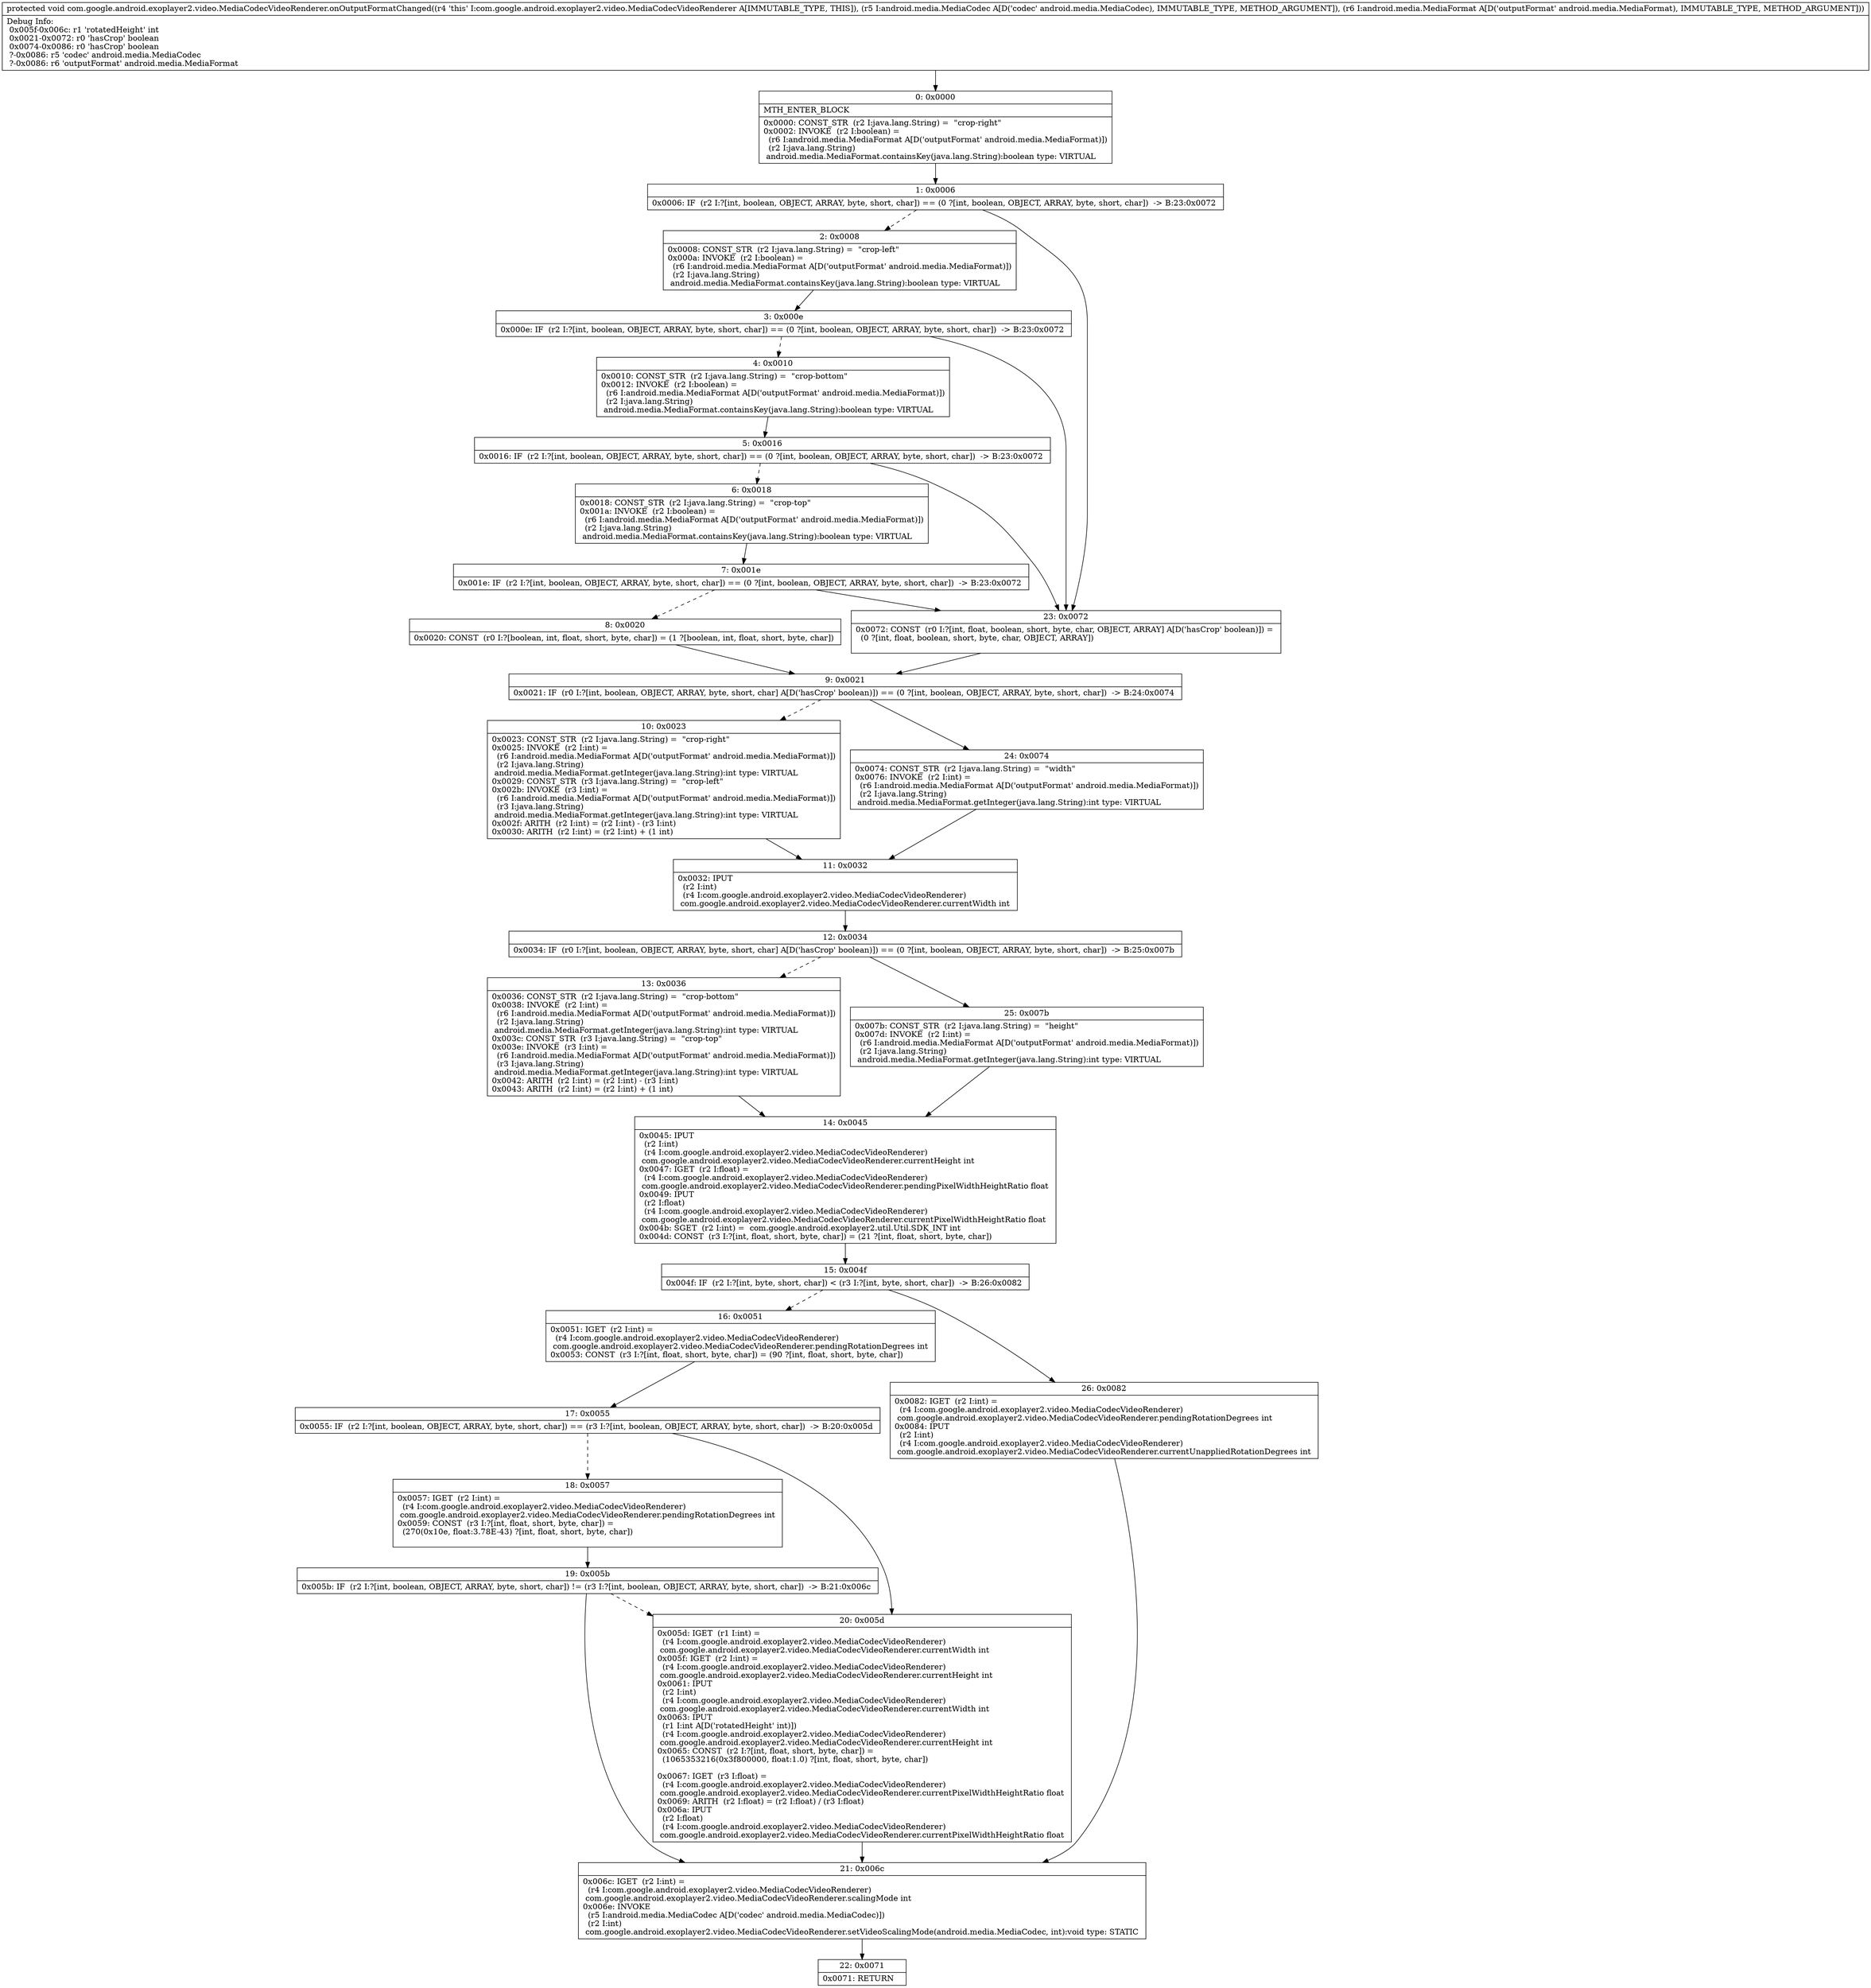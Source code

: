 digraph "CFG forcom.google.android.exoplayer2.video.MediaCodecVideoRenderer.onOutputFormatChanged(Landroid\/media\/MediaCodec;Landroid\/media\/MediaFormat;)V" {
Node_0 [shape=record,label="{0\:\ 0x0000|MTH_ENTER_BLOCK\l|0x0000: CONST_STR  (r2 I:java.lang.String) =  \"crop\-right\" \l0x0002: INVOKE  (r2 I:boolean) = \l  (r6 I:android.media.MediaFormat A[D('outputFormat' android.media.MediaFormat)])\l  (r2 I:java.lang.String)\l android.media.MediaFormat.containsKey(java.lang.String):boolean type: VIRTUAL \l}"];
Node_1 [shape=record,label="{1\:\ 0x0006|0x0006: IF  (r2 I:?[int, boolean, OBJECT, ARRAY, byte, short, char]) == (0 ?[int, boolean, OBJECT, ARRAY, byte, short, char])  \-\> B:23:0x0072 \l}"];
Node_2 [shape=record,label="{2\:\ 0x0008|0x0008: CONST_STR  (r2 I:java.lang.String) =  \"crop\-left\" \l0x000a: INVOKE  (r2 I:boolean) = \l  (r6 I:android.media.MediaFormat A[D('outputFormat' android.media.MediaFormat)])\l  (r2 I:java.lang.String)\l android.media.MediaFormat.containsKey(java.lang.String):boolean type: VIRTUAL \l}"];
Node_3 [shape=record,label="{3\:\ 0x000e|0x000e: IF  (r2 I:?[int, boolean, OBJECT, ARRAY, byte, short, char]) == (0 ?[int, boolean, OBJECT, ARRAY, byte, short, char])  \-\> B:23:0x0072 \l}"];
Node_4 [shape=record,label="{4\:\ 0x0010|0x0010: CONST_STR  (r2 I:java.lang.String) =  \"crop\-bottom\" \l0x0012: INVOKE  (r2 I:boolean) = \l  (r6 I:android.media.MediaFormat A[D('outputFormat' android.media.MediaFormat)])\l  (r2 I:java.lang.String)\l android.media.MediaFormat.containsKey(java.lang.String):boolean type: VIRTUAL \l}"];
Node_5 [shape=record,label="{5\:\ 0x0016|0x0016: IF  (r2 I:?[int, boolean, OBJECT, ARRAY, byte, short, char]) == (0 ?[int, boolean, OBJECT, ARRAY, byte, short, char])  \-\> B:23:0x0072 \l}"];
Node_6 [shape=record,label="{6\:\ 0x0018|0x0018: CONST_STR  (r2 I:java.lang.String) =  \"crop\-top\" \l0x001a: INVOKE  (r2 I:boolean) = \l  (r6 I:android.media.MediaFormat A[D('outputFormat' android.media.MediaFormat)])\l  (r2 I:java.lang.String)\l android.media.MediaFormat.containsKey(java.lang.String):boolean type: VIRTUAL \l}"];
Node_7 [shape=record,label="{7\:\ 0x001e|0x001e: IF  (r2 I:?[int, boolean, OBJECT, ARRAY, byte, short, char]) == (0 ?[int, boolean, OBJECT, ARRAY, byte, short, char])  \-\> B:23:0x0072 \l}"];
Node_8 [shape=record,label="{8\:\ 0x0020|0x0020: CONST  (r0 I:?[boolean, int, float, short, byte, char]) = (1 ?[boolean, int, float, short, byte, char]) \l}"];
Node_9 [shape=record,label="{9\:\ 0x0021|0x0021: IF  (r0 I:?[int, boolean, OBJECT, ARRAY, byte, short, char] A[D('hasCrop' boolean)]) == (0 ?[int, boolean, OBJECT, ARRAY, byte, short, char])  \-\> B:24:0x0074 \l}"];
Node_10 [shape=record,label="{10\:\ 0x0023|0x0023: CONST_STR  (r2 I:java.lang.String) =  \"crop\-right\" \l0x0025: INVOKE  (r2 I:int) = \l  (r6 I:android.media.MediaFormat A[D('outputFormat' android.media.MediaFormat)])\l  (r2 I:java.lang.String)\l android.media.MediaFormat.getInteger(java.lang.String):int type: VIRTUAL \l0x0029: CONST_STR  (r3 I:java.lang.String) =  \"crop\-left\" \l0x002b: INVOKE  (r3 I:int) = \l  (r6 I:android.media.MediaFormat A[D('outputFormat' android.media.MediaFormat)])\l  (r3 I:java.lang.String)\l android.media.MediaFormat.getInteger(java.lang.String):int type: VIRTUAL \l0x002f: ARITH  (r2 I:int) = (r2 I:int) \- (r3 I:int) \l0x0030: ARITH  (r2 I:int) = (r2 I:int) + (1 int) \l}"];
Node_11 [shape=record,label="{11\:\ 0x0032|0x0032: IPUT  \l  (r2 I:int)\l  (r4 I:com.google.android.exoplayer2.video.MediaCodecVideoRenderer)\l com.google.android.exoplayer2.video.MediaCodecVideoRenderer.currentWidth int \l}"];
Node_12 [shape=record,label="{12\:\ 0x0034|0x0034: IF  (r0 I:?[int, boolean, OBJECT, ARRAY, byte, short, char] A[D('hasCrop' boolean)]) == (0 ?[int, boolean, OBJECT, ARRAY, byte, short, char])  \-\> B:25:0x007b \l}"];
Node_13 [shape=record,label="{13\:\ 0x0036|0x0036: CONST_STR  (r2 I:java.lang.String) =  \"crop\-bottom\" \l0x0038: INVOKE  (r2 I:int) = \l  (r6 I:android.media.MediaFormat A[D('outputFormat' android.media.MediaFormat)])\l  (r2 I:java.lang.String)\l android.media.MediaFormat.getInteger(java.lang.String):int type: VIRTUAL \l0x003c: CONST_STR  (r3 I:java.lang.String) =  \"crop\-top\" \l0x003e: INVOKE  (r3 I:int) = \l  (r6 I:android.media.MediaFormat A[D('outputFormat' android.media.MediaFormat)])\l  (r3 I:java.lang.String)\l android.media.MediaFormat.getInteger(java.lang.String):int type: VIRTUAL \l0x0042: ARITH  (r2 I:int) = (r2 I:int) \- (r3 I:int) \l0x0043: ARITH  (r2 I:int) = (r2 I:int) + (1 int) \l}"];
Node_14 [shape=record,label="{14\:\ 0x0045|0x0045: IPUT  \l  (r2 I:int)\l  (r4 I:com.google.android.exoplayer2.video.MediaCodecVideoRenderer)\l com.google.android.exoplayer2.video.MediaCodecVideoRenderer.currentHeight int \l0x0047: IGET  (r2 I:float) = \l  (r4 I:com.google.android.exoplayer2.video.MediaCodecVideoRenderer)\l com.google.android.exoplayer2.video.MediaCodecVideoRenderer.pendingPixelWidthHeightRatio float \l0x0049: IPUT  \l  (r2 I:float)\l  (r4 I:com.google.android.exoplayer2.video.MediaCodecVideoRenderer)\l com.google.android.exoplayer2.video.MediaCodecVideoRenderer.currentPixelWidthHeightRatio float \l0x004b: SGET  (r2 I:int) =  com.google.android.exoplayer2.util.Util.SDK_INT int \l0x004d: CONST  (r3 I:?[int, float, short, byte, char]) = (21 ?[int, float, short, byte, char]) \l}"];
Node_15 [shape=record,label="{15\:\ 0x004f|0x004f: IF  (r2 I:?[int, byte, short, char]) \< (r3 I:?[int, byte, short, char])  \-\> B:26:0x0082 \l}"];
Node_16 [shape=record,label="{16\:\ 0x0051|0x0051: IGET  (r2 I:int) = \l  (r4 I:com.google.android.exoplayer2.video.MediaCodecVideoRenderer)\l com.google.android.exoplayer2.video.MediaCodecVideoRenderer.pendingRotationDegrees int \l0x0053: CONST  (r3 I:?[int, float, short, byte, char]) = (90 ?[int, float, short, byte, char]) \l}"];
Node_17 [shape=record,label="{17\:\ 0x0055|0x0055: IF  (r2 I:?[int, boolean, OBJECT, ARRAY, byte, short, char]) == (r3 I:?[int, boolean, OBJECT, ARRAY, byte, short, char])  \-\> B:20:0x005d \l}"];
Node_18 [shape=record,label="{18\:\ 0x0057|0x0057: IGET  (r2 I:int) = \l  (r4 I:com.google.android.exoplayer2.video.MediaCodecVideoRenderer)\l com.google.android.exoplayer2.video.MediaCodecVideoRenderer.pendingRotationDegrees int \l0x0059: CONST  (r3 I:?[int, float, short, byte, char]) = \l  (270(0x10e, float:3.78E\-43) ?[int, float, short, byte, char])\l \l}"];
Node_19 [shape=record,label="{19\:\ 0x005b|0x005b: IF  (r2 I:?[int, boolean, OBJECT, ARRAY, byte, short, char]) != (r3 I:?[int, boolean, OBJECT, ARRAY, byte, short, char])  \-\> B:21:0x006c \l}"];
Node_20 [shape=record,label="{20\:\ 0x005d|0x005d: IGET  (r1 I:int) = \l  (r4 I:com.google.android.exoplayer2.video.MediaCodecVideoRenderer)\l com.google.android.exoplayer2.video.MediaCodecVideoRenderer.currentWidth int \l0x005f: IGET  (r2 I:int) = \l  (r4 I:com.google.android.exoplayer2.video.MediaCodecVideoRenderer)\l com.google.android.exoplayer2.video.MediaCodecVideoRenderer.currentHeight int \l0x0061: IPUT  \l  (r2 I:int)\l  (r4 I:com.google.android.exoplayer2.video.MediaCodecVideoRenderer)\l com.google.android.exoplayer2.video.MediaCodecVideoRenderer.currentWidth int \l0x0063: IPUT  \l  (r1 I:int A[D('rotatedHeight' int)])\l  (r4 I:com.google.android.exoplayer2.video.MediaCodecVideoRenderer)\l com.google.android.exoplayer2.video.MediaCodecVideoRenderer.currentHeight int \l0x0065: CONST  (r2 I:?[int, float, short, byte, char]) = \l  (1065353216(0x3f800000, float:1.0) ?[int, float, short, byte, char])\l \l0x0067: IGET  (r3 I:float) = \l  (r4 I:com.google.android.exoplayer2.video.MediaCodecVideoRenderer)\l com.google.android.exoplayer2.video.MediaCodecVideoRenderer.currentPixelWidthHeightRatio float \l0x0069: ARITH  (r2 I:float) = (r2 I:float) \/ (r3 I:float) \l0x006a: IPUT  \l  (r2 I:float)\l  (r4 I:com.google.android.exoplayer2.video.MediaCodecVideoRenderer)\l com.google.android.exoplayer2.video.MediaCodecVideoRenderer.currentPixelWidthHeightRatio float \l}"];
Node_21 [shape=record,label="{21\:\ 0x006c|0x006c: IGET  (r2 I:int) = \l  (r4 I:com.google.android.exoplayer2.video.MediaCodecVideoRenderer)\l com.google.android.exoplayer2.video.MediaCodecVideoRenderer.scalingMode int \l0x006e: INVOKE  \l  (r5 I:android.media.MediaCodec A[D('codec' android.media.MediaCodec)])\l  (r2 I:int)\l com.google.android.exoplayer2.video.MediaCodecVideoRenderer.setVideoScalingMode(android.media.MediaCodec, int):void type: STATIC \l}"];
Node_22 [shape=record,label="{22\:\ 0x0071|0x0071: RETURN   \l}"];
Node_23 [shape=record,label="{23\:\ 0x0072|0x0072: CONST  (r0 I:?[int, float, boolean, short, byte, char, OBJECT, ARRAY] A[D('hasCrop' boolean)]) = \l  (0 ?[int, float, boolean, short, byte, char, OBJECT, ARRAY])\l \l}"];
Node_24 [shape=record,label="{24\:\ 0x0074|0x0074: CONST_STR  (r2 I:java.lang.String) =  \"width\" \l0x0076: INVOKE  (r2 I:int) = \l  (r6 I:android.media.MediaFormat A[D('outputFormat' android.media.MediaFormat)])\l  (r2 I:java.lang.String)\l android.media.MediaFormat.getInteger(java.lang.String):int type: VIRTUAL \l}"];
Node_25 [shape=record,label="{25\:\ 0x007b|0x007b: CONST_STR  (r2 I:java.lang.String) =  \"height\" \l0x007d: INVOKE  (r2 I:int) = \l  (r6 I:android.media.MediaFormat A[D('outputFormat' android.media.MediaFormat)])\l  (r2 I:java.lang.String)\l android.media.MediaFormat.getInteger(java.lang.String):int type: VIRTUAL \l}"];
Node_26 [shape=record,label="{26\:\ 0x0082|0x0082: IGET  (r2 I:int) = \l  (r4 I:com.google.android.exoplayer2.video.MediaCodecVideoRenderer)\l com.google.android.exoplayer2.video.MediaCodecVideoRenderer.pendingRotationDegrees int \l0x0084: IPUT  \l  (r2 I:int)\l  (r4 I:com.google.android.exoplayer2.video.MediaCodecVideoRenderer)\l com.google.android.exoplayer2.video.MediaCodecVideoRenderer.currentUnappliedRotationDegrees int \l}"];
MethodNode[shape=record,label="{protected void com.google.android.exoplayer2.video.MediaCodecVideoRenderer.onOutputFormatChanged((r4 'this' I:com.google.android.exoplayer2.video.MediaCodecVideoRenderer A[IMMUTABLE_TYPE, THIS]), (r5 I:android.media.MediaCodec A[D('codec' android.media.MediaCodec), IMMUTABLE_TYPE, METHOD_ARGUMENT]), (r6 I:android.media.MediaFormat A[D('outputFormat' android.media.MediaFormat), IMMUTABLE_TYPE, METHOD_ARGUMENT]))  | Debug Info:\l  0x005f\-0x006c: r1 'rotatedHeight' int\l  0x0021\-0x0072: r0 'hasCrop' boolean\l  0x0074\-0x0086: r0 'hasCrop' boolean\l  ?\-0x0086: r5 'codec' android.media.MediaCodec\l  ?\-0x0086: r6 'outputFormat' android.media.MediaFormat\l}"];
MethodNode -> Node_0;
Node_0 -> Node_1;
Node_1 -> Node_2[style=dashed];
Node_1 -> Node_23;
Node_2 -> Node_3;
Node_3 -> Node_4[style=dashed];
Node_3 -> Node_23;
Node_4 -> Node_5;
Node_5 -> Node_6[style=dashed];
Node_5 -> Node_23;
Node_6 -> Node_7;
Node_7 -> Node_8[style=dashed];
Node_7 -> Node_23;
Node_8 -> Node_9;
Node_9 -> Node_10[style=dashed];
Node_9 -> Node_24;
Node_10 -> Node_11;
Node_11 -> Node_12;
Node_12 -> Node_13[style=dashed];
Node_12 -> Node_25;
Node_13 -> Node_14;
Node_14 -> Node_15;
Node_15 -> Node_16[style=dashed];
Node_15 -> Node_26;
Node_16 -> Node_17;
Node_17 -> Node_18[style=dashed];
Node_17 -> Node_20;
Node_18 -> Node_19;
Node_19 -> Node_20[style=dashed];
Node_19 -> Node_21;
Node_20 -> Node_21;
Node_21 -> Node_22;
Node_23 -> Node_9;
Node_24 -> Node_11;
Node_25 -> Node_14;
Node_26 -> Node_21;
}

